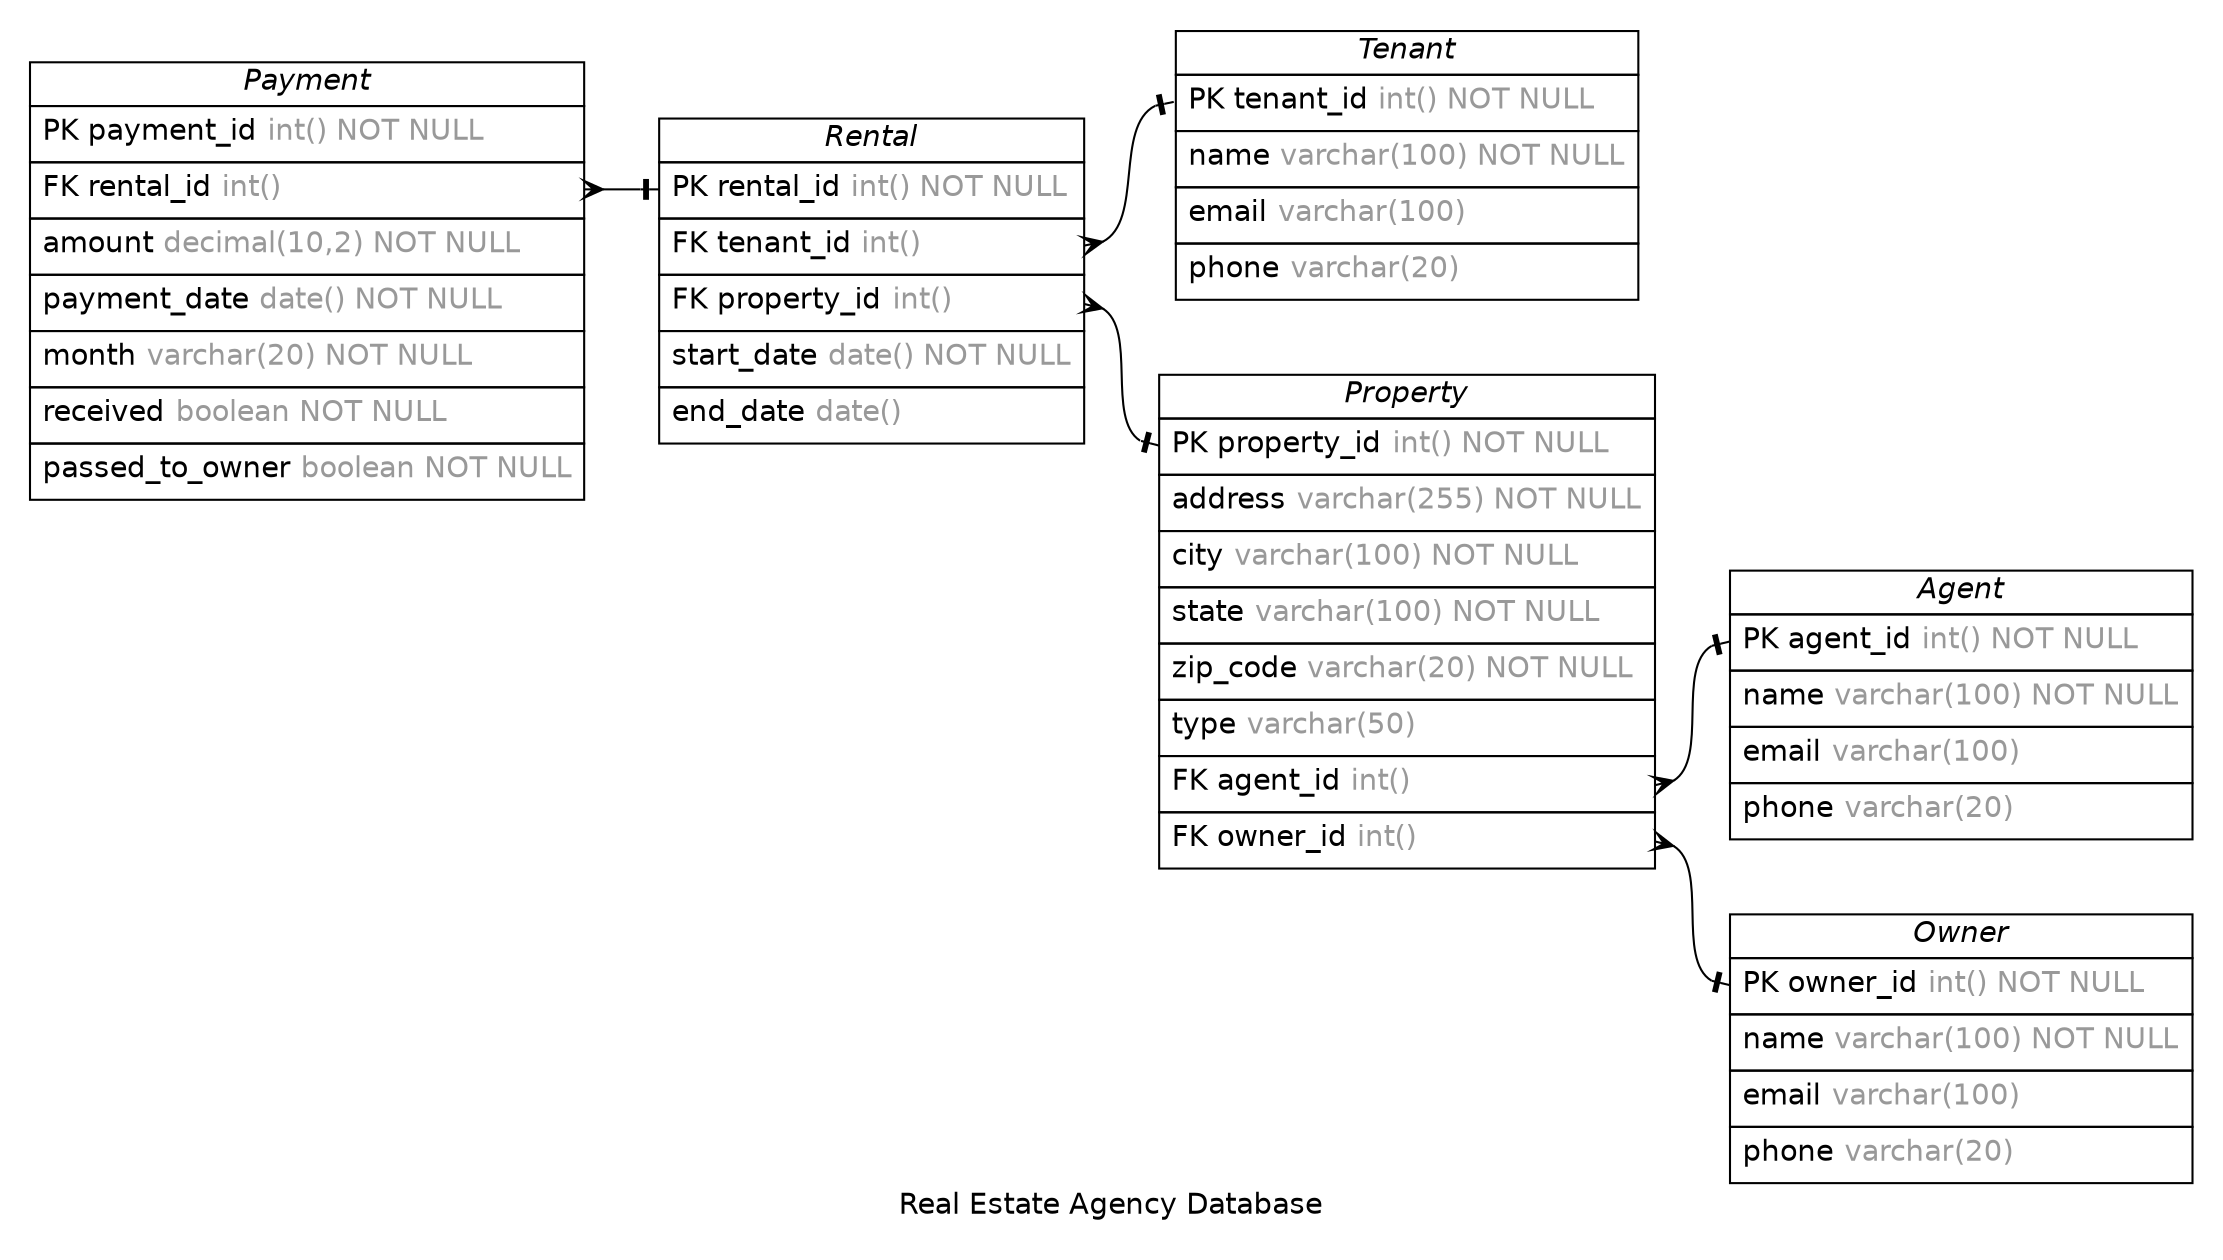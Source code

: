 /* created with ERDot < https://github.com/ehne/ERDot > */
digraph G {
    graph [
        nodesep=0.5;
        rankdir="LR";
        concentrate=true;
        splines="spline";
        fontname="Helvetica";
        pad="0.2,0.2",
        label="Real Estate Agency Database",
        
    ];
    
    node [shape=plain, fontname="Helvetica"];
    edge [
        dir=both,
        fontsize=12,
        arrowsize=0.9,
        penwidth=1.0,
        labelangle=32,
        labeldistance=1.8,
        fontname="Helvetica"
    ];
    
    "Agent" [ label=<
        <table border="0" cellborder="1" cellspacing="0" >
        <tr><td><i>Agent</i></td></tr>
        <tr><td port="agent_id" align="left" cellpadding="5">PK agent_id <font color="grey60">int() NOT NULL</font></td></tr>
        <tr><td port="name" align="left" cellpadding="5">name <font color="grey60">varchar(100) NOT NULL</font></td></tr>
        <tr><td port="email" align="left" cellpadding="5">email <font color="grey60">varchar(100)</font></td></tr>
        <tr><td port="phone" align="left" cellpadding="5">phone <font color="grey60">varchar(20)</font></td></tr>
    </table>>];
    "Property" [ label=<
        <table border="0" cellborder="1" cellspacing="0" >
        <tr><td><i>Property</i></td></tr>
        <tr><td port="property_id" align="left" cellpadding="5">PK property_id <font color="grey60">int() NOT NULL</font></td></tr>
        <tr><td port="address" align="left" cellpadding="5">address <font color="grey60">varchar(255) NOT NULL</font></td></tr>
        <tr><td port="city" align="left" cellpadding="5">city <font color="grey60">varchar(100) NOT NULL</font></td></tr>
        <tr><td port="state" align="left" cellpadding="5">state <font color="grey60">varchar(100) NOT NULL</font></td></tr>
        <tr><td port="zip_code" align="left" cellpadding="5">zip_code <font color="grey60">varchar(20) NOT NULL</font></td></tr>
        <tr><td port="type" align="left" cellpadding="5">type <font color="grey60">varchar(50)</font></td></tr>
        <tr><td port="agent_id" align="left" cellpadding="5">FK agent_id <font color="grey60">int()</font></td></tr>
        <tr><td port="owner_id" align="left" cellpadding="5">FK owner_id <font color="grey60">int()</font></td></tr>
    </table>>];
    "Owner" [ label=<
        <table border="0" cellborder="1" cellspacing="0" >
        <tr><td><i>Owner</i></td></tr>
        <tr><td port="owner_id" align="left" cellpadding="5">PK owner_id <font color="grey60">int() NOT NULL</font></td></tr>
        <tr><td port="name" align="left" cellpadding="5">name <font color="grey60">varchar(100) NOT NULL</font></td></tr>
        <tr><td port="email" align="left" cellpadding="5">email <font color="grey60">varchar(100)</font></td></tr>
        <tr><td port="phone" align="left" cellpadding="5">phone <font color="grey60">varchar(20)</font></td></tr>
    </table>>];
    "Tenant" [ label=<
        <table border="0" cellborder="1" cellspacing="0" >
        <tr><td><i>Tenant</i></td></tr>
        <tr><td port="tenant_id" align="left" cellpadding="5">PK tenant_id <font color="grey60">int() NOT NULL</font></td></tr>
        <tr><td port="name" align="left" cellpadding="5">name <font color="grey60">varchar(100) NOT NULL</font></td></tr>
        <tr><td port="email" align="left" cellpadding="5">email <font color="grey60">varchar(100)</font></td></tr>
        <tr><td port="phone" align="left" cellpadding="5">phone <font color="grey60">varchar(20)</font></td></tr>
    </table>>];
    "Rental" [ label=<
        <table border="0" cellborder="1" cellspacing="0" >
        <tr><td><i>Rental</i></td></tr>
        <tr><td port="rental_id" align="left" cellpadding="5">PK rental_id <font color="grey60">int() NOT NULL</font></td></tr>
        <tr><td port="tenant_id" align="left" cellpadding="5">FK tenant_id <font color="grey60">int()</font></td></tr>
        <tr><td port="property_id" align="left" cellpadding="5">FK property_id <font color="grey60">int()</font></td></tr>
        <tr><td port="start_date" align="left" cellpadding="5">start_date <font color="grey60">date() NOT NULL</font></td></tr>
        <tr><td port="end_date" align="left" cellpadding="5">end_date <font color="grey60">date()</font></td></tr>
    </table>>];
    "Payment" [ label=<
        <table border="0" cellborder="1" cellspacing="0" >
        <tr><td><i>Payment</i></td></tr>
        <tr><td port="payment_id" align="left" cellpadding="5">PK payment_id <font color="grey60">int() NOT NULL</font></td></tr>
        <tr><td port="rental_id" align="left" cellpadding="5">FK rental_id <font color="grey60">int()</font></td></tr>
        <tr><td port="amount" align="left" cellpadding="5">amount <font color="grey60">decimal(10,2) NOT NULL</font></td></tr>
        <tr><td port="payment_date" align="left" cellpadding="5">payment_date <font color="grey60">date() NOT NULL</font></td></tr>
        <tr><td port="month" align="left" cellpadding="5">month <font color="grey60">varchar(20) NOT NULL</font></td></tr>
        <tr><td port="received" align="left" cellpadding="5">received <font color="grey60">boolean NOT NULL</font></td></tr>
        <tr><td port="passed_to_owner" align="left" cellpadding="5">passed_to_owner <font color="grey60">boolean NOT NULL</font></td></tr>
    </table>>];

    
    "Property":"agent_id"->"Agent":"agent_id" [
        arrowhead=noneotee,

        arrowtail=ocrow,
    ];

    
    "Property":"owner_id"->"Owner":"owner_id" [
        arrowhead=noneotee,

        arrowtail=ocrow,
    ];

    
    "Rental":"tenant_id"->"Tenant":"tenant_id" [
        arrowhead=noneotee,

        arrowtail=ocrow,
    ];

    
    "Rental":"property_id"->"Property":"property_id" [
        arrowhead=noneotee,

        arrowtail=ocrow,
    ];

    
    "Payment":"rental_id"->"Rental":"rental_id" [
        arrowhead=noneotee,

        arrowtail=ocrow,
    ];



    

}
